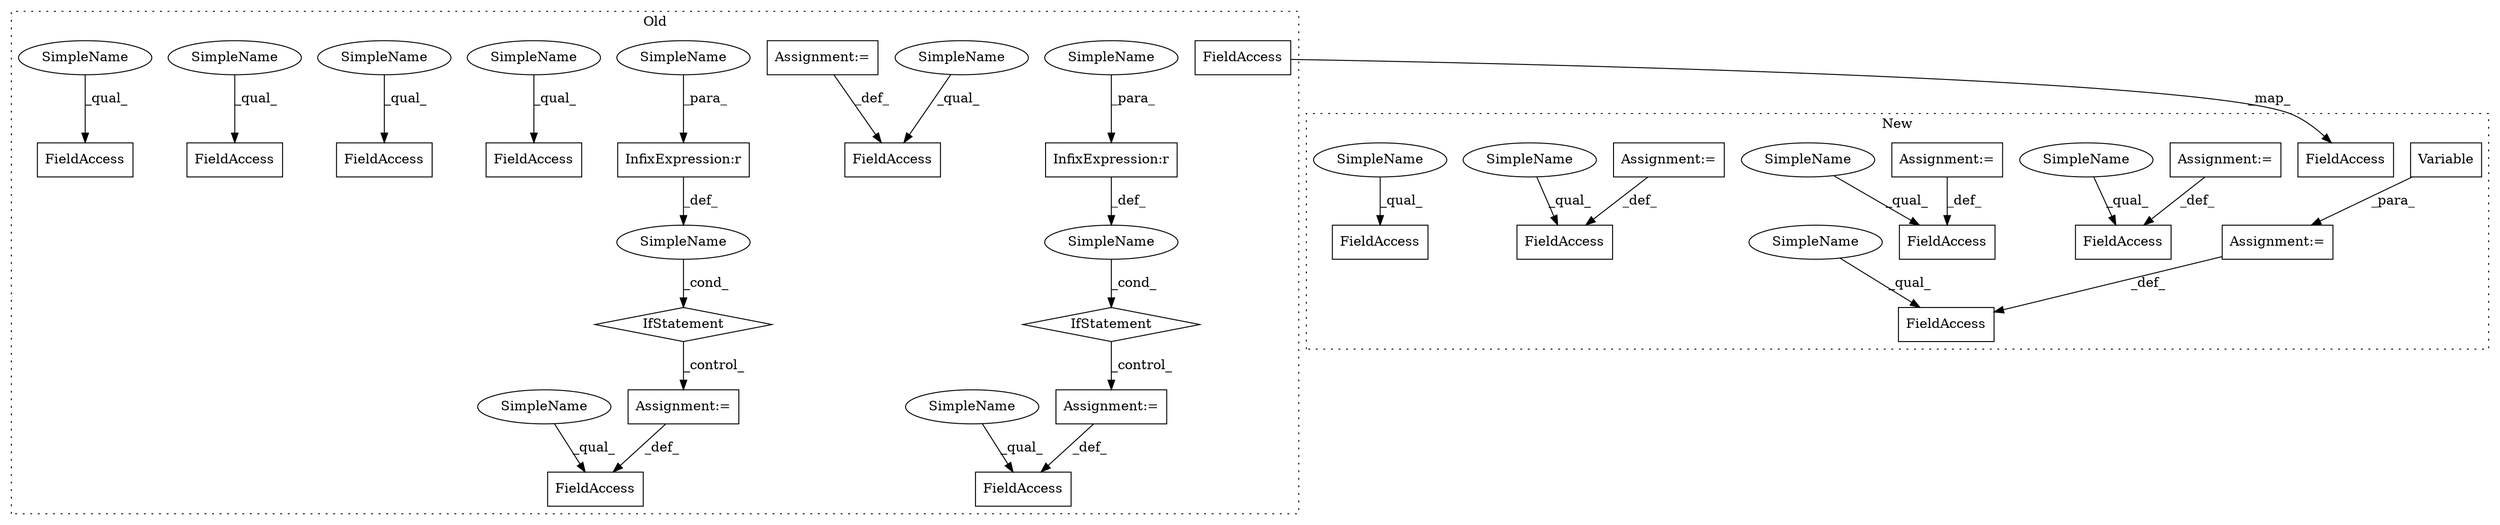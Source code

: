 digraph G {
subgraph cluster0 {
1 [label="IfStatement" a="25" s="553,583" l="4,2" shape="diamond"];
4 [label="Assignment:=" a="7" s="604" l="1" shape="box"];
5 [label="SimpleName" a="42" s="" l="" shape="ellipse"];
6 [label="InfixExpression:r" a="27" s="575" l="4" shape="box"];
7 [label="InfixExpression:r" a="27" s="495" l="4" shape="box"];
8 [label="IfStatement" a="25" s="474,503" l="4,2" shape="diamond"];
9 [label="FieldAccess" a="22" s="593" l="11" shape="box"];
11 [label="SimpleName" a="42" s="" l="" shape="ellipse"];
12 [label="Assignment:=" a="7" s="523" l="1" shape="box"];
13 [label="FieldAccess" a="22" s="513" l="10" shape="box"];
16 [label="FieldAccess" a="22" s="710" l="11" shape="box"];
19 [label="FieldAccess" a="22" s="524" l="11" shape="box"];
20 [label="FieldAccess" a="22" s="645" l="11" shape="box"];
21 [label="FieldAccess" a="22" s="868" l="17" shape="box"];
22 [label="FieldAccess" a="22" s="679" l="9" shape="box"];
24 [label="FieldAccess" a="22" s="452" l="11" shape="box"];
27 [label="Assignment:=" a="7" s="885" l="1" shape="box"];
29 [label="SimpleName" a="42" s="499" l="4" shape="ellipse"];
30 [label="SimpleName" a="42" s="579" l="4" shape="ellipse"];
31 [label="SimpleName" a="42" s="868" l="4" shape="ellipse"];
32 [label="SimpleName" a="42" s="710" l="4" shape="ellipse"];
33 [label="SimpleName" a="42" s="679" l="4" shape="ellipse"];
34 [label="SimpleName" a="42" s="593" l="4" shape="ellipse"];
35 [label="SimpleName" a="42" s="524" l="4" shape="ellipse"];
36 [label="SimpleName" a="42" s="513" l="4" shape="ellipse"];
37 [label="SimpleName" a="42" s="645" l="4" shape="ellipse"];
label = "Old";
style="dotted";
}
subgraph cluster1 {
2 [label="Variable" a="32" s="1069,1103" l="9,1" shape="box"];
3 [label="Assignment:=" a="7" s="1068" l="1" shape="box"];
10 [label="FieldAccess" a="22" s="1058" l="10" shape="box"];
14 [label="FieldAccess" a="22" s="1287" l="16" shape="box"];
15 [label="FieldAccess" a="22" s="1252" l="10" shape="box"];
17 [label="FieldAccess" a="22" s="1209" l="11" shape="box"];
18 [label="FieldAccess" a="22" s="980" l="15" shape="box"];
23 [label="FieldAccess" a="22" s="1010" l="12" shape="box"];
25 [label="Assignment:=" a="7" s="1303" l="1" shape="box"];
26 [label="Assignment:=" a="7" s="1220" l="1" shape="box"];
28 [label="Assignment:=" a="7" s="995" l="1" shape="box"];
38 [label="SimpleName" a="42" s="980" l="4" shape="ellipse"];
39 [label="SimpleName" a="42" s="1209" l="4" shape="ellipse"];
40 [label="SimpleName" a="42" s="1058" l="4" shape="ellipse"];
41 [label="SimpleName" a="42" s="1252" l="4" shape="ellipse"];
42 [label="SimpleName" a="42" s="1287" l="4" shape="ellipse"];
label = "New";
style="dotted";
}
1 -> 4 [label="_control_"];
2 -> 3 [label="_para_"];
3 -> 10 [label="_def_"];
4 -> 9 [label="_def_"];
5 -> 1 [label="_cond_"];
6 -> 5 [label="_def_"];
7 -> 11 [label="_def_"];
8 -> 12 [label="_control_"];
11 -> 8 [label="_cond_"];
12 -> 13 [label="_def_"];
24 -> 23 [label="_map_"];
25 -> 14 [label="_def_"];
26 -> 17 [label="_def_"];
27 -> 21 [label="_def_"];
28 -> 18 [label="_def_"];
29 -> 7 [label="_para_"];
30 -> 6 [label="_para_"];
31 -> 21 [label="_qual_"];
32 -> 16 [label="_qual_"];
33 -> 22 [label="_qual_"];
34 -> 9 [label="_qual_"];
35 -> 19 [label="_qual_"];
36 -> 13 [label="_qual_"];
37 -> 20 [label="_qual_"];
38 -> 18 [label="_qual_"];
39 -> 17 [label="_qual_"];
40 -> 10 [label="_qual_"];
41 -> 15 [label="_qual_"];
42 -> 14 [label="_qual_"];
}